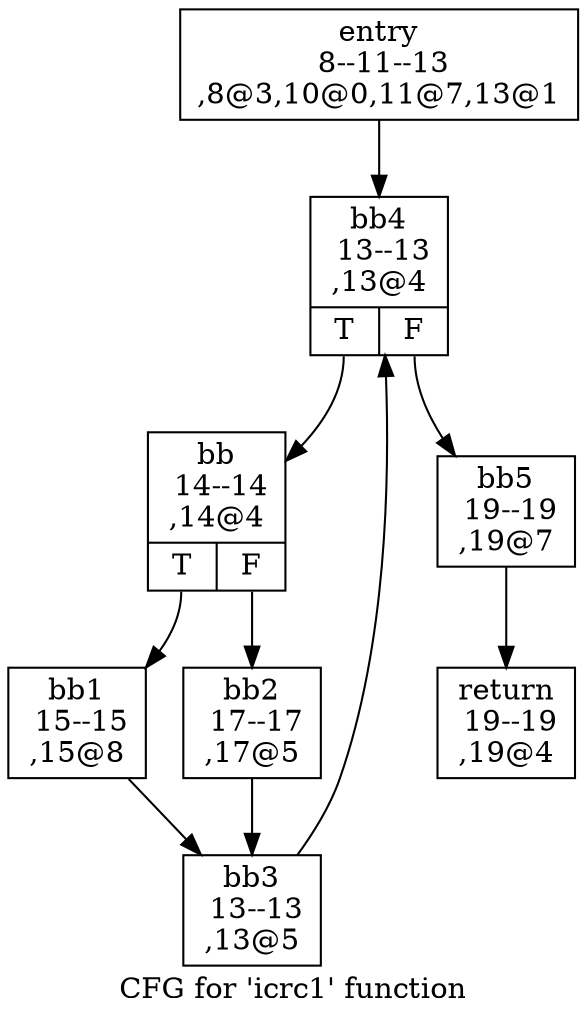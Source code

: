 digraph "CFG for 'icrc1' function" {
	label="CFG for 'icrc1' function";

	Node0x10080dca0 [shape=record,label="{entry\n 8--11--13\n,8@3,10@0,11@7,13@1\n}"];
	Node0x10080dca0 -> Node0x10080de30;
	Node0x10080dcf0 [shape=record,label="{bb\n 14--14\n,14@4\n|{<s0>T|<s1>F}}"];
	Node0x10080dcf0:s0 -> Node0x10080dd40;
	Node0x10080dcf0:s1 -> Node0x10080dd90;
	Node0x10080dd40 [shape=record,label="{bb1\n 15--15\n,15@8\n}"];
	Node0x10080dd40 -> Node0x10080dde0;
	Node0x10080dd90 [shape=record,label="{bb2\n 17--17\n,17@5\n}"];
	Node0x10080dd90 -> Node0x10080dde0;
	Node0x10080dde0 [shape=record,label="{bb3\n 13--13\n,13@5\n}"];
	Node0x10080dde0 -> Node0x10080de30;
	Node0x10080de30 [shape=record,label="{bb4\n 13--13\n,13@4\n|{<s0>T|<s1>F}}"];
	Node0x10080de30:s0 -> Node0x10080dcf0;
	Node0x10080de30:s1 -> Node0x10080de80;
	Node0x10080de80 [shape=record,label="{bb5\n 19--19\n,19@7\n}"];
	Node0x10080de80 -> Node0x10080ded0;
	Node0x10080ded0 [shape=record,label="{return\n 19--19\n,19@4\n}"];
}
